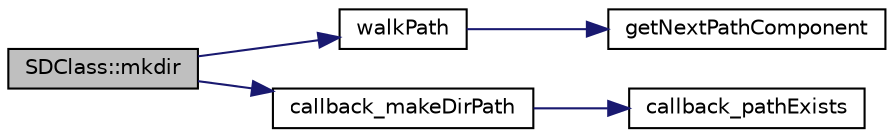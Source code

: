 digraph "SDClass::mkdir"
{
  edge [fontname="Helvetica",fontsize="10",labelfontname="Helvetica",labelfontsize="10"];
  node [fontname="Helvetica",fontsize="10",shape=record];
  rankdir="LR";
  Node1 [label="SDClass::mkdir",height=0.2,width=0.4,color="black", fillcolor="grey75", style="filled", fontcolor="black"];
  Node1 -> Node2 [color="midnightblue",fontsize="10",style="solid",fontname="Helvetica"];
  Node2 [label="walkPath",height=0.2,width=0.4,color="black", fillcolor="white", style="filled",URL="$_s_d_8cpp.html#a91fe1680c0f96ea0698d9f8e8d11b30f"];
  Node2 -> Node3 [color="midnightblue",fontsize="10",style="solid",fontname="Helvetica"];
  Node3 [label="getNextPathComponent",height=0.2,width=0.4,color="black", fillcolor="white", style="filled",URL="$_s_d_8cpp.html#a873b5b3f175fc137ddc3624988d887cd"];
  Node1 -> Node4 [color="midnightblue",fontsize="10",style="solid",fontname="Helvetica"];
  Node4 [label="callback_makeDirPath",height=0.2,width=0.4,color="black", fillcolor="white", style="filled",URL="$_s_d_8cpp.html#ae99d6b24a241365205376a0b35c9899d"];
  Node4 -> Node5 [color="midnightblue",fontsize="10",style="solid",fontname="Helvetica"];
  Node5 [label="callback_pathExists",height=0.2,width=0.4,color="black", fillcolor="white", style="filled",URL="$_s_d_8cpp.html#a3e7b257a0d20dc35d232ca750e94d7ea"];
}
